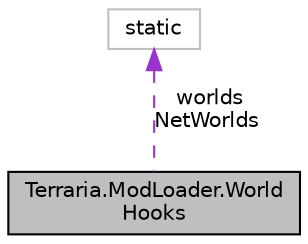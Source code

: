 digraph "Terraria.ModLoader.WorldHooks"
{
  edge [fontname="Helvetica",fontsize="10",labelfontname="Helvetica",labelfontsize="10"];
  node [fontname="Helvetica",fontsize="10",shape=record];
  Node1 [label="Terraria.ModLoader.World\lHooks",height=0.2,width=0.4,color="black", fillcolor="grey75", style="filled", fontcolor="black"];
  Node2 -> Node1 [dir="back",color="darkorchid3",fontsize="10",style="dashed",label=" worlds\nNetWorlds" ,fontname="Helvetica"];
  Node2 [label="static",height=0.2,width=0.4,color="grey75", fillcolor="white", style="filled"];
}
